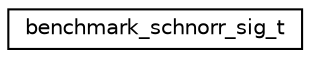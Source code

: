 digraph "Graphical Class Hierarchy"
{
  edge [fontname="Helvetica",fontsize="10",labelfontname="Helvetica",labelfontsize="10"];
  node [fontname="Helvetica",fontsize="10",shape=record];
  rankdir="LR";
  Node0 [label="benchmark_schnorr_sig_t",height=0.2,width=0.4,color="black", fillcolor="white", style="filled",URL="$d9/d28/structbenchmark__schnorr__sig__t.html"];
}
